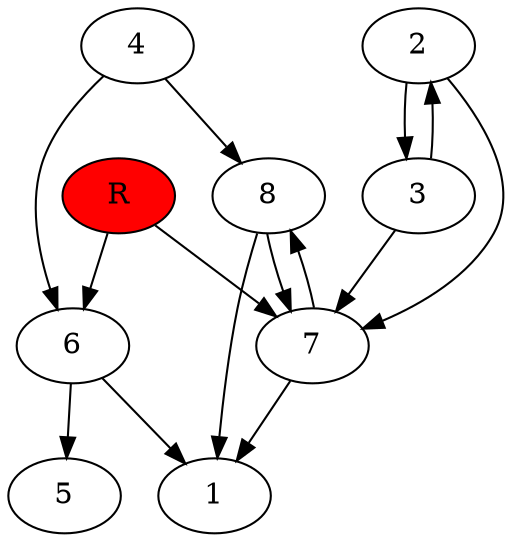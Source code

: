 digraph prb5013 {
	1
	2
	3
	4
	5
	6
	7
	8
	R [fillcolor="#ff0000" style=filled]
	2 -> 3
	2 -> 7
	3 -> 2
	3 -> 7
	4 -> 6
	4 -> 8
	6 -> 1
	6 -> 5
	7 -> 1
	7 -> 8
	8 -> 1
	8 -> 7
	R -> 6
	R -> 7
}
